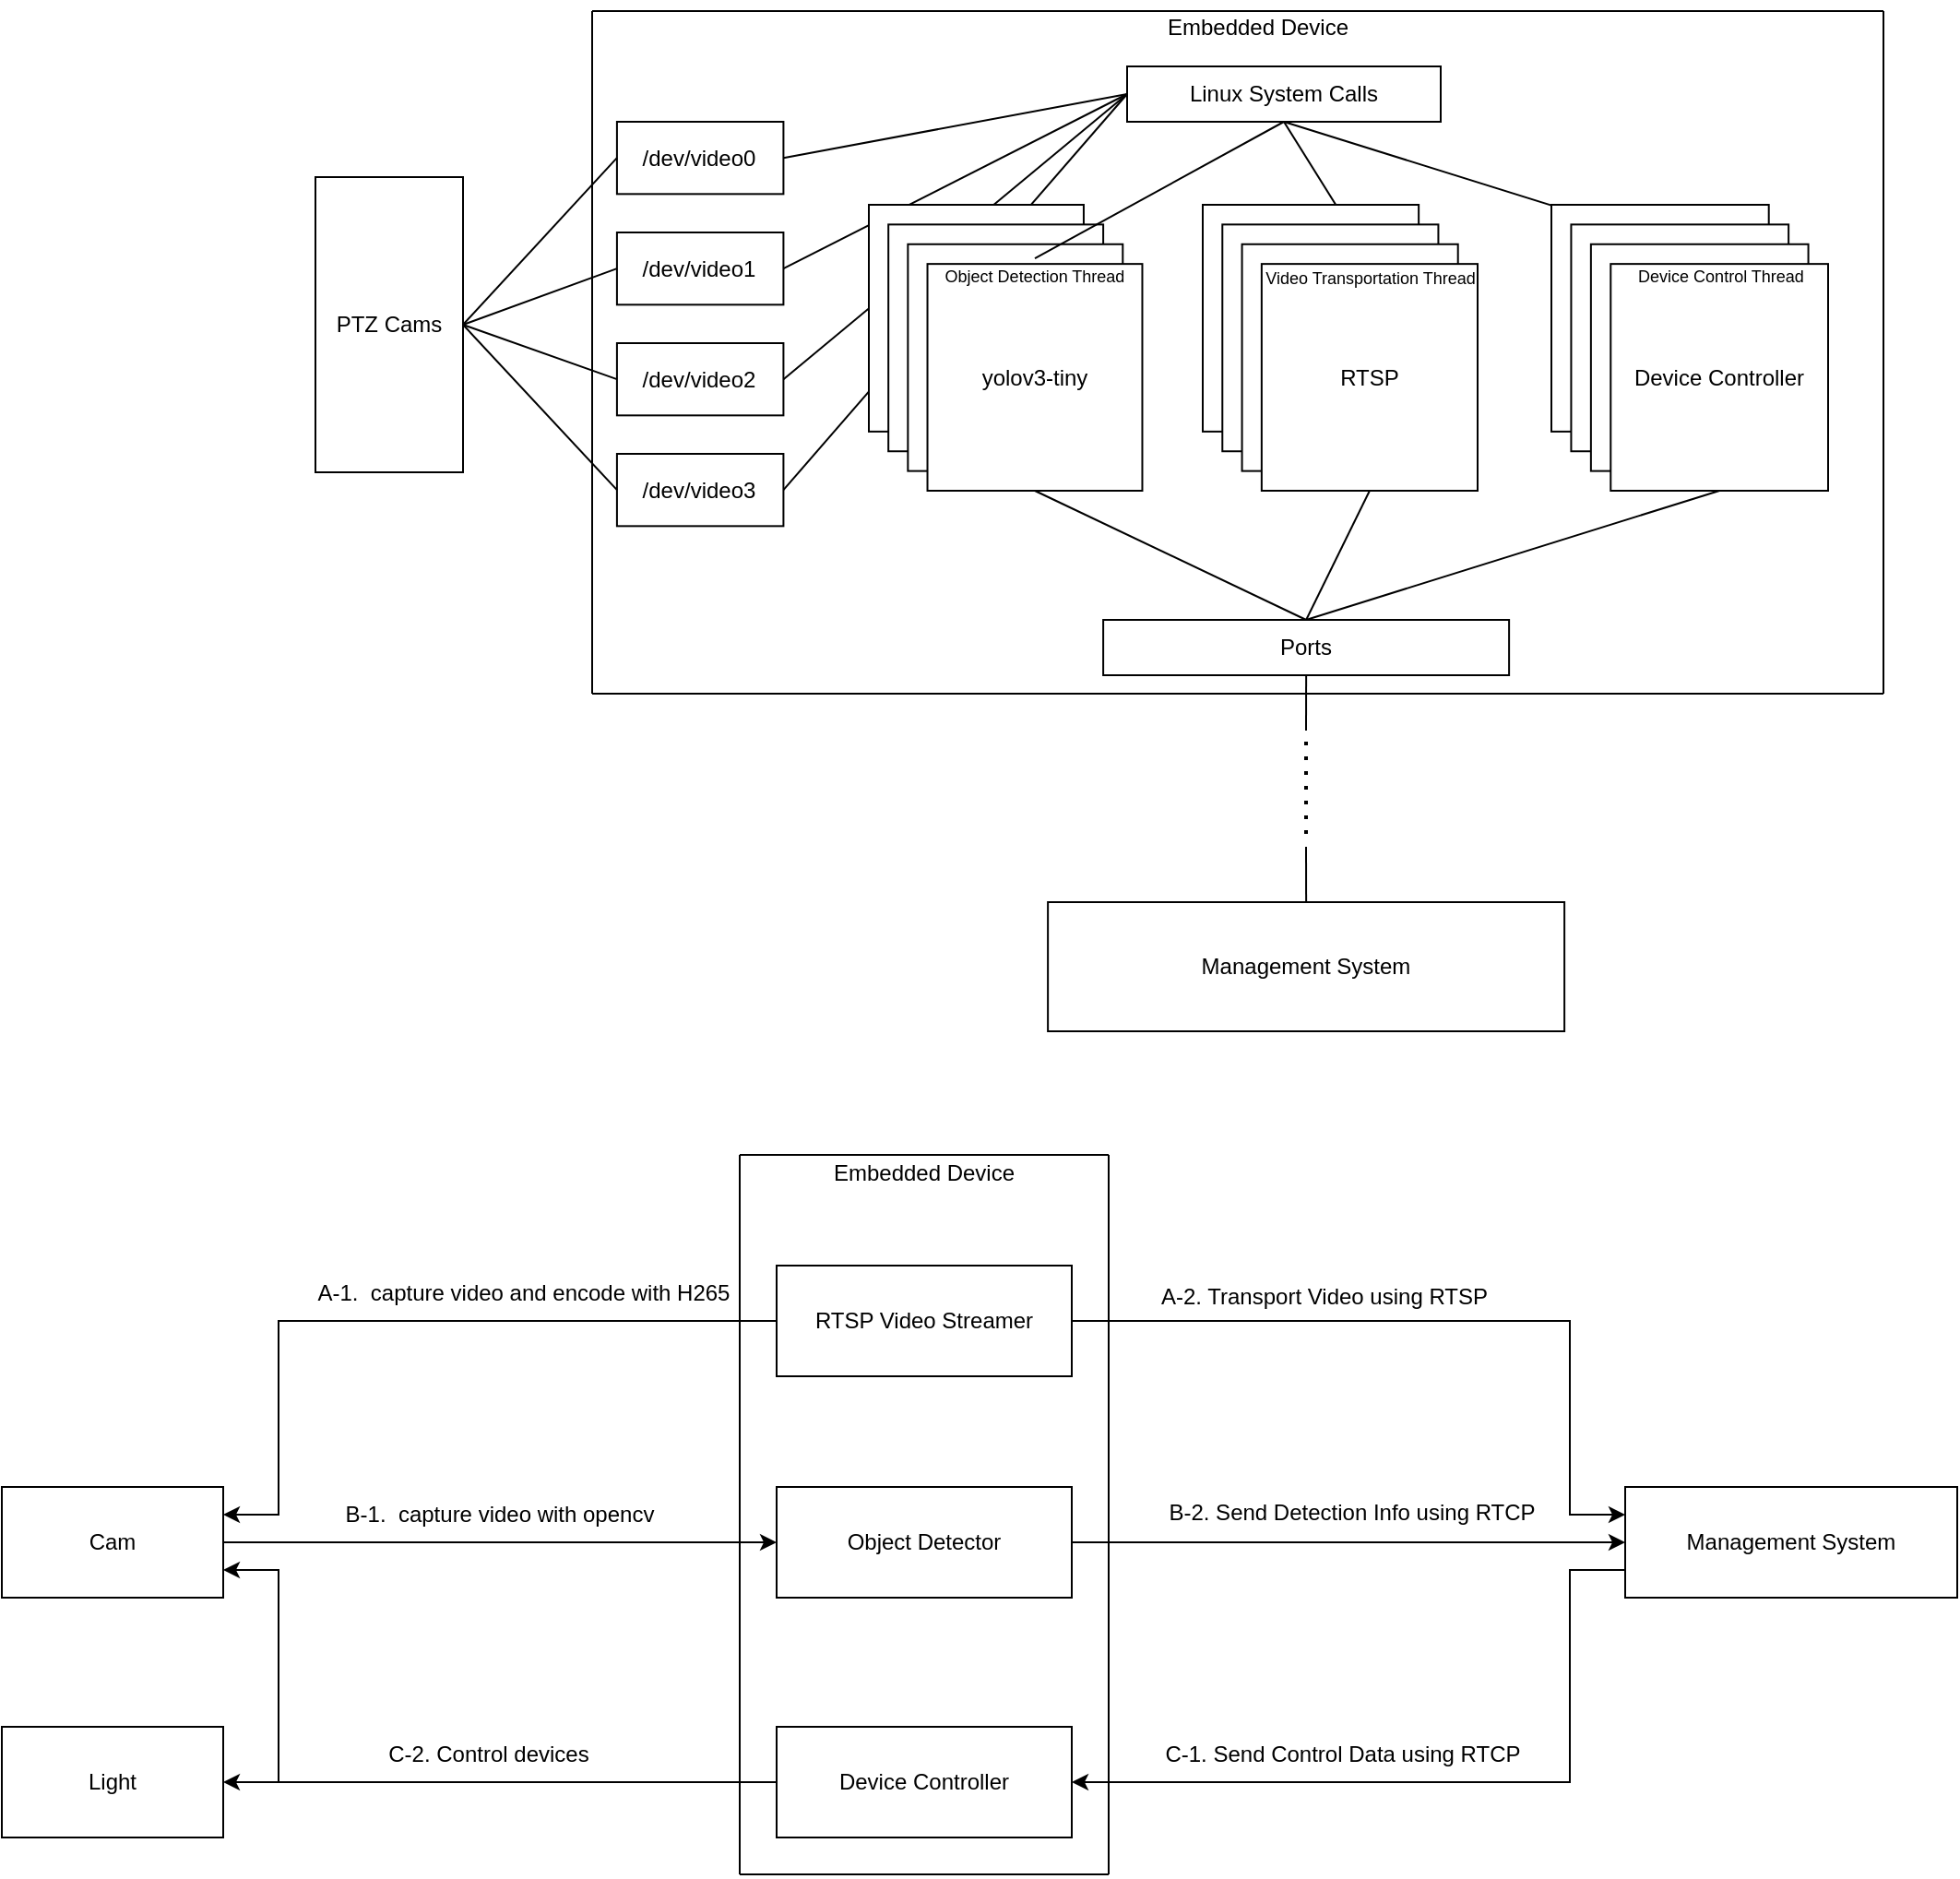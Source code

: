 <mxfile version="16.0.0" type="device"><diagram id="4np6QWJM0vsY9V0zJFTe" name="Page-1"><mxGraphModel dx="1637" dy="752" grid="1" gridSize="10" guides="1" tooltips="1" connect="1" arrows="1" fold="1" page="0" pageScale="1" pageWidth="850" pageHeight="1100" math="0" shadow="0"><root><mxCell id="0"/><mxCell id="1" parent="0"/><mxCell id="DKqdgTiAbGoC61azXbFO-49" value="" style="endArrow=none;html=1;rounded=0;exitX=1;exitY=0.5;exitDx=0;exitDy=0;entryX=0;entryY=0.5;entryDx=0;entryDy=0;" edge="1" parent="1" source="DKqdgTiAbGoC61azXbFO-12" target="DKqdgTiAbGoC61azXbFO-45"><mxGeometry width="50" height="50" relative="1" as="geometry"><mxPoint x="520" y="420" as="sourcePoint"/><mxPoint x="570" y="370" as="targetPoint"/></mxGeometry></mxCell><mxCell id="DKqdgTiAbGoC61azXbFO-48" value="" style="endArrow=none;html=1;rounded=0;exitX=1;exitY=0.5;exitDx=0;exitDy=0;entryX=0;entryY=0.5;entryDx=0;entryDy=0;" edge="1" parent="1" source="DKqdgTiAbGoC61azXbFO-10" target="DKqdgTiAbGoC61azXbFO-45"><mxGeometry width="50" height="50" relative="1" as="geometry"><mxPoint x="430" y="410" as="sourcePoint"/><mxPoint x="480" y="360" as="targetPoint"/></mxGeometry></mxCell><mxCell id="DKqdgTiAbGoC61azXbFO-47" value="" style="endArrow=none;html=1;rounded=0;exitX=1;exitY=0.5;exitDx=0;exitDy=0;entryX=0;entryY=0.5;entryDx=0;entryDy=0;" edge="1" parent="1" source="DKqdgTiAbGoC61azXbFO-9" target="DKqdgTiAbGoC61azXbFO-45"><mxGeometry width="50" height="50" relative="1" as="geometry"><mxPoint x="390" y="370" as="sourcePoint"/><mxPoint x="440" y="320" as="targetPoint"/></mxGeometry></mxCell><mxCell id="DKqdgTiAbGoC61azXbFO-7" value="PTZ Cams" style="rounded=0;whiteSpace=wrap;html=1;" vertex="1" parent="1"><mxGeometry x="120" y="200" width="80" height="160" as="geometry"/></mxCell><mxCell id="DKqdgTiAbGoC61azXbFO-2" value="" style="endArrow=none;html=1;rounded=0;" edge="1" parent="1"><mxGeometry width="50" height="50" relative="1" as="geometry"><mxPoint x="270" y="480" as="sourcePoint"/><mxPoint x="270" y="110" as="targetPoint"/></mxGeometry></mxCell><mxCell id="DKqdgTiAbGoC61azXbFO-3" value="" style="endArrow=none;html=1;rounded=0;" edge="1" parent="1"><mxGeometry width="50" height="50" relative="1" as="geometry"><mxPoint x="270" y="110" as="sourcePoint"/><mxPoint x="970" y="110" as="targetPoint"/></mxGeometry></mxCell><mxCell id="DKqdgTiAbGoC61azXbFO-4" value="" style="endArrow=none;html=1;rounded=0;" edge="1" parent="1"><mxGeometry width="50" height="50" relative="1" as="geometry"><mxPoint x="270" y="480.0" as="sourcePoint"/><mxPoint x="970" y="480.0" as="targetPoint"/></mxGeometry></mxCell><mxCell id="DKqdgTiAbGoC61azXbFO-5" value="" style="endArrow=none;html=1;rounded=0;" edge="1" parent="1"><mxGeometry width="50" height="50" relative="1" as="geometry"><mxPoint x="970" y="480" as="sourcePoint"/><mxPoint x="970" y="110" as="targetPoint"/></mxGeometry></mxCell><mxCell id="DKqdgTiAbGoC61azXbFO-40" value="Embedded Device" style="text;html=1;strokeColor=none;fillColor=none;align=center;verticalAlign=middle;whiteSpace=wrap;rounded=0;" vertex="1" parent="1"><mxGeometry x="571" y="104" width="120" height="30" as="geometry"/></mxCell><mxCell id="DKqdgTiAbGoC61azXbFO-42" value="" style="group" vertex="1" connectable="0" parent="1"><mxGeometry x="283.456" y="170" width="90.248" height="219.17" as="geometry"/></mxCell><mxCell id="DKqdgTiAbGoC61azXbFO-8" value="/dev/video0" style="rounded=0;whiteSpace=wrap;html=1;" vertex="1" parent="DKqdgTiAbGoC61azXbFO-42"><mxGeometry width="90.248" height="39.17" as="geometry"/></mxCell><mxCell id="DKqdgTiAbGoC61azXbFO-9" value="/dev/video1" style="rounded=0;whiteSpace=wrap;html=1;" vertex="1" parent="DKqdgTiAbGoC61azXbFO-42"><mxGeometry y="60" width="90.248" height="39.17" as="geometry"/></mxCell><mxCell id="DKqdgTiAbGoC61azXbFO-10" value="/dev/video2" style="rounded=0;whiteSpace=wrap;html=1;" vertex="1" parent="DKqdgTiAbGoC61azXbFO-42"><mxGeometry y="120" width="90.248" height="39.17" as="geometry"/></mxCell><mxCell id="DKqdgTiAbGoC61azXbFO-12" value="/dev/video3" style="rounded=0;whiteSpace=wrap;html=1;" vertex="1" parent="DKqdgTiAbGoC61azXbFO-42"><mxGeometry y="180" width="90.248" height="39.17" as="geometry"/></mxCell><mxCell id="DKqdgTiAbGoC61azXbFO-45" value="Linux System Calls" style="rounded=0;whiteSpace=wrap;html=1;" vertex="1" parent="1"><mxGeometry x="560" y="140" width="170" height="30" as="geometry"/></mxCell><mxCell id="DKqdgTiAbGoC61azXbFO-46" value="" style="endArrow=none;html=1;rounded=0;exitX=1;exitY=0.5;exitDx=0;exitDy=0;entryX=0;entryY=0.5;entryDx=0;entryDy=0;" edge="1" parent="1" source="DKqdgTiAbGoC61azXbFO-8" target="DKqdgTiAbGoC61azXbFO-45"><mxGeometry width="50" height="50" relative="1" as="geometry"><mxPoint x="430" y="190" as="sourcePoint"/><mxPoint x="480" y="140" as="targetPoint"/></mxGeometry></mxCell><mxCell id="DKqdgTiAbGoC61azXbFO-24" value="" style="rounded=0;whiteSpace=wrap;html=1;" vertex="1" parent="1"><mxGeometry x="420" y="215" width="116.471" height="122.931" as="geometry"/></mxCell><mxCell id="DKqdgTiAbGoC61azXbFO-25" value="" style="rounded=0;whiteSpace=wrap;html=1;" vertex="1" parent="1"><mxGeometry x="430.588" y="225.69" width="116.471" height="122.931" as="geometry"/></mxCell><mxCell id="DKqdgTiAbGoC61azXbFO-26" value="" style="rounded=0;whiteSpace=wrap;html=1;" vertex="1" parent="1"><mxGeometry x="441.176" y="236.379" width="116.471" height="122.931" as="geometry"/></mxCell><mxCell id="DKqdgTiAbGoC61azXbFO-28" value="yolov3-tiny" style="rounded=0;whiteSpace=wrap;html=1;" vertex="1" parent="1"><mxGeometry x="451.765" y="247.069" width="116.471" height="122.931" as="geometry"/></mxCell><mxCell id="DKqdgTiAbGoC61azXbFO-52" value="&lt;font style=&quot;font-size: 9px&quot;&gt;Object Detection Thread&lt;/font&gt;" style="text;html=1;strokeColor=none;fillColor=none;align=center;verticalAlign=middle;whiteSpace=wrap;rounded=0;" vertex="1" parent="1"><mxGeometry x="450" y="244.07" width="120" height="18.45" as="geometry"/></mxCell><mxCell id="DKqdgTiAbGoC61azXbFO-54" value="" style="endArrow=none;html=1;rounded=0;fontSize=9;entryX=0;entryY=0.5;entryDx=0;entryDy=0;exitX=1;exitY=0.5;exitDx=0;exitDy=0;" edge="1" parent="1" source="DKqdgTiAbGoC61azXbFO-7" target="DKqdgTiAbGoC61azXbFO-8"><mxGeometry width="50" height="50" relative="1" as="geometry"><mxPoint x="120" y="460" as="sourcePoint"/><mxPoint x="170" y="410" as="targetPoint"/></mxGeometry></mxCell><mxCell id="DKqdgTiAbGoC61azXbFO-55" value="" style="endArrow=none;html=1;rounded=0;fontSize=9;entryX=0;entryY=0.5;entryDx=0;entryDy=0;exitX=1;exitY=0.5;exitDx=0;exitDy=0;" edge="1" parent="1" source="DKqdgTiAbGoC61azXbFO-7" target="DKqdgTiAbGoC61azXbFO-9"><mxGeometry width="50" height="50" relative="1" as="geometry"><mxPoint x="180" y="430" as="sourcePoint"/><mxPoint x="230" y="380" as="targetPoint"/></mxGeometry></mxCell><mxCell id="DKqdgTiAbGoC61azXbFO-56" value="" style="endArrow=none;html=1;rounded=0;fontSize=9;entryX=0;entryY=0.5;entryDx=0;entryDy=0;exitX=1;exitY=0.5;exitDx=0;exitDy=0;" edge="1" parent="1" source="DKqdgTiAbGoC61azXbFO-7" target="DKqdgTiAbGoC61azXbFO-10"><mxGeometry width="50" height="50" relative="1" as="geometry"><mxPoint x="220" y="430" as="sourcePoint"/><mxPoint x="270" y="380" as="targetPoint"/></mxGeometry></mxCell><mxCell id="DKqdgTiAbGoC61azXbFO-57" value="" style="endArrow=none;html=1;rounded=0;fontSize=9;entryX=0;entryY=0.5;entryDx=0;entryDy=0;exitX=1;exitY=0.5;exitDx=0;exitDy=0;" edge="1" parent="1" source="DKqdgTiAbGoC61azXbFO-7" target="DKqdgTiAbGoC61azXbFO-12"><mxGeometry width="50" height="50" relative="1" as="geometry"><mxPoint x="170" y="450" as="sourcePoint"/><mxPoint x="220" y="400" as="targetPoint"/></mxGeometry></mxCell><mxCell id="DKqdgTiAbGoC61azXbFO-61" value="&lt;font style=&quot;font-size: 12px&quot;&gt;Ports&lt;/font&gt;" style="rounded=0;whiteSpace=wrap;html=1;fontSize=9;" vertex="1" parent="1"><mxGeometry x="547.06" y="440" width="220" height="30" as="geometry"/></mxCell><mxCell id="DKqdgTiAbGoC61azXbFO-68" value="" style="endArrow=none;html=1;rounded=0;fontSize=12;entryX=0.5;entryY=0;entryDx=0;entryDy=0;exitX=0.5;exitY=1;exitDx=0;exitDy=0;" edge="1" parent="1" source="DKqdgTiAbGoC61azXbFO-28" target="DKqdgTiAbGoC61azXbFO-61"><mxGeometry width="50" height="50" relative="1" as="geometry"><mxPoint x="450" y="540" as="sourcePoint"/><mxPoint x="500" y="490" as="targetPoint"/></mxGeometry></mxCell><mxCell id="DKqdgTiAbGoC61azXbFO-69" value="" style="endArrow=none;html=1;rounded=0;fontSize=12;entryX=0.5;entryY=1;entryDx=0;entryDy=0;exitX=0.5;exitY=0;exitDx=0;exitDy=0;" edge="1" parent="1" source="DKqdgTiAbGoC61azXbFO-61" target="DKqdgTiAbGoC61azXbFO-34"><mxGeometry width="50" height="50" relative="1" as="geometry"><mxPoint x="650" y="590" as="sourcePoint"/><mxPoint x="700" y="540" as="targetPoint"/></mxGeometry></mxCell><mxCell id="DKqdgTiAbGoC61azXbFO-70" value="" style="endArrow=none;html=1;rounded=0;fontSize=12;entryX=0.5;entryY=1;entryDx=0;entryDy=0;exitX=0.5;exitY=0;exitDx=0;exitDy=0;" edge="1" parent="1" source="DKqdgTiAbGoC61azXbFO-61" target="DKqdgTiAbGoC61azXbFO-39"><mxGeometry width="50" height="50" relative="1" as="geometry"><mxPoint x="830" y="460" as="sourcePoint"/><mxPoint x="880" y="410" as="targetPoint"/></mxGeometry></mxCell><mxCell id="DKqdgTiAbGoC61azXbFO-71" value="Management System" style="rounded=0;whiteSpace=wrap;html=1;fontSize=12;" vertex="1" parent="1"><mxGeometry x="517.06" y="593" width="280" height="70" as="geometry"/></mxCell><mxCell id="DKqdgTiAbGoC61azXbFO-73" value="" style="endArrow=none;html=1;rounded=0;fontSize=12;entryX=0.5;entryY=1;entryDx=0;entryDy=0;" edge="1" parent="1" target="DKqdgTiAbGoC61azXbFO-61"><mxGeometry width="50" height="50" relative="1" as="geometry"><mxPoint x="657" y="500" as="sourcePoint"/><mxPoint x="690" y="500" as="targetPoint"/></mxGeometry></mxCell><mxCell id="DKqdgTiAbGoC61azXbFO-74" value="" style="endArrow=none;dashed=1;html=1;dashPattern=1 3;strokeWidth=2;rounded=0;fontSize=12;" edge="1" parent="1"><mxGeometry width="50" height="50" relative="1" as="geometry"><mxPoint x="657" y="556" as="sourcePoint"/><mxPoint x="657" y="503" as="targetPoint"/></mxGeometry></mxCell><mxCell id="DKqdgTiAbGoC61azXbFO-75" value="" style="endArrow=none;html=1;rounded=0;fontSize=12;exitX=0.5;exitY=0;exitDx=0;exitDy=0;" edge="1" parent="1" source="DKqdgTiAbGoC61azXbFO-71"><mxGeometry width="50" height="50" relative="1" as="geometry"><mxPoint x="696" y="593" as="sourcePoint"/><mxPoint x="657" y="563" as="targetPoint"/></mxGeometry></mxCell><mxCell id="DKqdgTiAbGoC61azXbFO-76" value="" style="endArrow=none;html=1;rounded=0;fontSize=12;entryX=0.5;entryY=1;entryDx=0;entryDy=0;exitX=0.5;exitY=0;exitDx=0;exitDy=0;" edge="1" parent="1" source="DKqdgTiAbGoC61azXbFO-52" target="DKqdgTiAbGoC61azXbFO-45"><mxGeometry width="50" height="50" relative="1" as="geometry"><mxPoint x="320" y="620" as="sourcePoint"/><mxPoint x="370" y="570" as="targetPoint"/></mxGeometry></mxCell><mxCell id="DKqdgTiAbGoC61azXbFO-77" value="" style="endArrow=none;html=1;rounded=0;fontSize=12;entryX=0.5;entryY=1;entryDx=0;entryDy=0;exitX=0.5;exitY=0;exitDx=0;exitDy=0;" edge="1" parent="1" source="DKqdgTiAbGoC61azXbFO-50" target="DKqdgTiAbGoC61azXbFO-45"><mxGeometry width="50" height="50" relative="1" as="geometry"><mxPoint x="740" y="250" as="sourcePoint"/><mxPoint x="790" y="200" as="targetPoint"/></mxGeometry></mxCell><mxCell id="DKqdgTiAbGoC61azXbFO-78" value="" style="endArrow=none;html=1;rounded=0;fontSize=12;entryX=0.5;entryY=1;entryDx=0;entryDy=0;exitX=0.5;exitY=0;exitDx=0;exitDy=0;" edge="1" parent="1" source="DKqdgTiAbGoC61azXbFO-53" target="DKqdgTiAbGoC61azXbFO-45"><mxGeometry width="50" height="50" relative="1" as="geometry"><mxPoint x="740" y="240" as="sourcePoint"/><mxPoint x="790" y="190" as="targetPoint"/></mxGeometry></mxCell><mxCell id="DKqdgTiAbGoC61azXbFO-142" style="edgeStyle=orthogonalEdgeStyle;rounded=0;orthogonalLoop=1;jettySize=auto;html=1;exitX=1;exitY=0.5;exitDx=0;exitDy=0;fontSize=12;fontColor=default;" edge="1" parent="1" source="DKqdgTiAbGoC61azXbFO-80" target="DKqdgTiAbGoC61azXbFO-83"><mxGeometry relative="1" as="geometry"/></mxCell><mxCell id="DKqdgTiAbGoC61azXbFO-80" value="Cam" style="rounded=0;whiteSpace=wrap;html=1;" vertex="1" parent="1"><mxGeometry x="-50" y="910" width="120" height="60" as="geometry"/></mxCell><mxCell id="DKqdgTiAbGoC61azXbFO-154" style="edgeStyle=orthogonalEdgeStyle;rounded=0;orthogonalLoop=1;jettySize=auto;html=1;exitX=1;exitY=0.5;exitDx=0;exitDy=0;entryX=0;entryY=0.25;entryDx=0;entryDy=0;fontSize=12;fontColor=default;" edge="1" parent="1" source="DKqdgTiAbGoC61azXbFO-81" target="DKqdgTiAbGoC61azXbFO-82"><mxGeometry relative="1" as="geometry"><Array as="points"><mxPoint x="800" y="820"/><mxPoint x="800" y="925"/></Array></mxGeometry></mxCell><mxCell id="DKqdgTiAbGoC61azXbFO-155" style="edgeStyle=orthogonalEdgeStyle;rounded=0;orthogonalLoop=1;jettySize=auto;html=1;exitX=0;exitY=0.5;exitDx=0;exitDy=0;entryX=1;entryY=0.25;entryDx=0;entryDy=0;fontSize=12;fontColor=default;" edge="1" parent="1" source="DKqdgTiAbGoC61azXbFO-81" target="DKqdgTiAbGoC61azXbFO-80"><mxGeometry relative="1" as="geometry"><Array as="points"><mxPoint x="100" y="820"/><mxPoint x="100" y="925"/></Array></mxGeometry></mxCell><mxCell id="DKqdgTiAbGoC61azXbFO-81" value="RTSP Video Streamer" style="rounded=0;whiteSpace=wrap;html=1;" vertex="1" parent="1"><mxGeometry x="370" y="790" width="160" height="60" as="geometry"/></mxCell><mxCell id="DKqdgTiAbGoC61azXbFO-151" style="edgeStyle=orthogonalEdgeStyle;rounded=0;orthogonalLoop=1;jettySize=auto;html=1;exitX=0;exitY=0.75;exitDx=0;exitDy=0;entryX=1;entryY=0.5;entryDx=0;entryDy=0;fontSize=12;fontColor=default;" edge="1" parent="1" source="DKqdgTiAbGoC61azXbFO-82" target="DKqdgTiAbGoC61azXbFO-84"><mxGeometry relative="1" as="geometry"><Array as="points"><mxPoint x="800" y="955"/><mxPoint x="800" y="1070"/></Array></mxGeometry></mxCell><mxCell id="DKqdgTiAbGoC61azXbFO-82" value="Management System" style="rounded=0;whiteSpace=wrap;html=1;" vertex="1" parent="1"><mxGeometry x="830" y="910" width="180" height="60" as="geometry"/></mxCell><mxCell id="DKqdgTiAbGoC61azXbFO-143" style="edgeStyle=orthogonalEdgeStyle;rounded=0;orthogonalLoop=1;jettySize=auto;html=1;exitX=1;exitY=0.5;exitDx=0;exitDy=0;entryX=0;entryY=0.5;entryDx=0;entryDy=0;fontSize=12;fontColor=default;" edge="1" parent="1" source="DKqdgTiAbGoC61azXbFO-83" target="DKqdgTiAbGoC61azXbFO-82"><mxGeometry relative="1" as="geometry"/></mxCell><mxCell id="DKqdgTiAbGoC61azXbFO-83" value="Object Detector" style="rounded=0;whiteSpace=wrap;html=1;" vertex="1" parent="1"><mxGeometry x="370" y="910" width="160" height="60" as="geometry"/></mxCell><mxCell id="DKqdgTiAbGoC61azXbFO-149" style="edgeStyle=orthogonalEdgeStyle;rounded=0;orthogonalLoop=1;jettySize=auto;html=1;exitX=0;exitY=0.5;exitDx=0;exitDy=0;fontSize=12;fontColor=default;" edge="1" parent="1" source="DKqdgTiAbGoC61azXbFO-84" target="DKqdgTiAbGoC61azXbFO-148"><mxGeometry relative="1" as="geometry"/></mxCell><mxCell id="DKqdgTiAbGoC61azXbFO-150" style="edgeStyle=orthogonalEdgeStyle;rounded=0;orthogonalLoop=1;jettySize=auto;html=1;exitX=0;exitY=0.5;exitDx=0;exitDy=0;entryX=1;entryY=0.75;entryDx=0;entryDy=0;fontSize=12;fontColor=default;" edge="1" parent="1" source="DKqdgTiAbGoC61azXbFO-84" target="DKqdgTiAbGoC61azXbFO-80"><mxGeometry relative="1" as="geometry"><Array as="points"><mxPoint x="100" y="1070"/><mxPoint x="100" y="955"/></Array></mxGeometry></mxCell><mxCell id="DKqdgTiAbGoC61azXbFO-84" value="Device Controller" style="rounded=0;whiteSpace=wrap;html=1;" vertex="1" parent="1"><mxGeometry x="370" y="1040" width="160" height="60" as="geometry"/></mxCell><mxCell id="DKqdgTiAbGoC61azXbFO-88" value="Embedded Device" style="text;html=1;strokeColor=none;fillColor=none;align=center;verticalAlign=middle;whiteSpace=wrap;rounded=0;fontSize=12;" vertex="1" parent="1"><mxGeometry x="370" y="720" width="160" height="40" as="geometry"/></mxCell><mxCell id="DKqdgTiAbGoC61azXbFO-93" value="" style="group" vertex="1" connectable="0" parent="1"><mxGeometry x="350" y="730" width="200" height="390" as="geometry"/></mxCell><mxCell id="DKqdgTiAbGoC61azXbFO-89" value="" style="endArrow=none;html=1;rounded=0;fontSize=12;" edge="1" parent="DKqdgTiAbGoC61azXbFO-93"><mxGeometry width="50" height="50" relative="1" as="geometry"><mxPoint y="390" as="sourcePoint"/><mxPoint as="targetPoint"/></mxGeometry></mxCell><mxCell id="DKqdgTiAbGoC61azXbFO-90" value="" style="endArrow=none;html=1;rounded=0;fontSize=12;" edge="1" parent="DKqdgTiAbGoC61azXbFO-93"><mxGeometry width="50" height="50" relative="1" as="geometry"><mxPoint as="sourcePoint"/><mxPoint x="200" as="targetPoint"/></mxGeometry></mxCell><mxCell id="DKqdgTiAbGoC61azXbFO-91" value="" style="endArrow=none;html=1;rounded=0;fontSize=12;" edge="1" parent="DKqdgTiAbGoC61azXbFO-93"><mxGeometry width="50" height="50" relative="1" as="geometry"><mxPoint x="200" y="390" as="sourcePoint"/><mxPoint x="200" as="targetPoint"/></mxGeometry></mxCell><mxCell id="DKqdgTiAbGoC61azXbFO-92" value="" style="endArrow=none;html=1;rounded=0;fontSize=12;" edge="1" parent="DKqdgTiAbGoC61azXbFO-93"><mxGeometry width="50" height="50" relative="1" as="geometry"><mxPoint y="390" as="sourcePoint"/><mxPoint x="200" y="390" as="targetPoint"/></mxGeometry></mxCell><mxCell id="DKqdgTiAbGoC61azXbFO-101" value="A-1.&amp;nbsp; capture video and encode with H265" style="text;html=1;strokeColor=none;fillColor=none;align=center;verticalAlign=middle;whiteSpace=wrap;rounded=0;fontSize=12;fontColor=default;" vertex="1" parent="1"><mxGeometry x="113" y="790" width="240" height="30" as="geometry"/></mxCell><mxCell id="DKqdgTiAbGoC61azXbFO-102" value="A-2. Transport Video using RTSP" style="text;html=1;strokeColor=none;fillColor=none;align=center;verticalAlign=middle;whiteSpace=wrap;rounded=0;fontSize=12;fontColor=default;" vertex="1" parent="1"><mxGeometry x="552.06" y="792" width="230" height="30" as="geometry"/></mxCell><mxCell id="DKqdgTiAbGoC61azXbFO-116" value="B-2. Send Detection Info using RTCP" style="text;html=1;strokeColor=none;fillColor=none;align=center;verticalAlign=middle;whiteSpace=wrap;rounded=0;fontSize=12;fontColor=default;" vertex="1" parent="1"><mxGeometry x="567.06" y="909" width="230" height="30" as="geometry"/></mxCell><mxCell id="DKqdgTiAbGoC61azXbFO-133" value="C-2. Control devices" style="text;html=1;strokeColor=none;fillColor=none;align=center;verticalAlign=middle;whiteSpace=wrap;rounded=0;fontSize=12;fontColor=default;" vertex="1" parent="1"><mxGeometry x="114.0" y="1040" width="200" height="30" as="geometry"/></mxCell><mxCell id="DKqdgTiAbGoC61azXbFO-144" value="B-1.&amp;nbsp; capture video with opencv" style="text;html=1;strokeColor=none;fillColor=none;align=center;verticalAlign=middle;whiteSpace=wrap;rounded=0;fontSize=12;fontColor=default;" vertex="1" parent="1"><mxGeometry x="120" y="910" width="200" height="30" as="geometry"/></mxCell><mxCell id="DKqdgTiAbGoC61azXbFO-148" value="Light" style="rounded=0;whiteSpace=wrap;html=1;" vertex="1" parent="1"><mxGeometry x="-50" y="1040" width="120" height="60" as="geometry"/></mxCell><mxCell id="DKqdgTiAbGoC61azXbFO-152" value="C-1. Send Control Data using RTCP" style="text;html=1;strokeColor=none;fillColor=none;align=center;verticalAlign=middle;whiteSpace=wrap;rounded=0;fontSize=12;fontColor=default;" vertex="1" parent="1"><mxGeometry x="561.96" y="1040" width="230" height="30" as="geometry"/></mxCell><mxCell id="DKqdgTiAbGoC61azXbFO-31" value="" style="rounded=0;whiteSpace=wrap;html=1;" vertex="1" parent="1"><mxGeometry x="601" y="215" width="117.071" height="122.931" as="geometry"/></mxCell><mxCell id="DKqdgTiAbGoC61azXbFO-32" value="" style="rounded=0;whiteSpace=wrap;html=1;" vertex="1" parent="1"><mxGeometry x="611.643" y="225.69" width="117.071" height="122.931" as="geometry"/></mxCell><mxCell id="DKqdgTiAbGoC61azXbFO-33" value="" style="rounded=0;whiteSpace=wrap;html=1;" vertex="1" parent="1"><mxGeometry x="622.286" y="236.379" width="117.071" height="122.931" as="geometry"/></mxCell><mxCell id="DKqdgTiAbGoC61azXbFO-34" value="RTSP" style="rounded=0;whiteSpace=wrap;html=1;" vertex="1" parent="1"><mxGeometry x="632.929" y="247.069" width="117.071" height="122.931" as="geometry"/></mxCell><mxCell id="DKqdgTiAbGoC61azXbFO-50" value="&lt;font style=&quot;font-size: 9px&quot;&gt;Video Transportation Thread&lt;/font&gt;" style="text;html=1;strokeColor=none;fillColor=none;align=center;verticalAlign=middle;whiteSpace=wrap;rounded=0;" vertex="1" parent="1"><mxGeometry x="631.93" y="245.07" width="120" height="18.45" as="geometry"/></mxCell><mxCell id="DKqdgTiAbGoC61azXbFO-36" value="" style="rounded=0;whiteSpace=wrap;html=1;" vertex="1" parent="1"><mxGeometry x="790" y="215" width="117.857" height="122.931" as="geometry"/></mxCell><mxCell id="DKqdgTiAbGoC61azXbFO-37" value="" style="rounded=0;whiteSpace=wrap;html=1;" vertex="1" parent="1"><mxGeometry x="800.714" y="225.69" width="117.857" height="122.931" as="geometry"/></mxCell><mxCell id="DKqdgTiAbGoC61azXbFO-38" value="" style="rounded=0;whiteSpace=wrap;html=1;" vertex="1" parent="1"><mxGeometry x="811.429" y="236.379" width="117.857" height="122.931" as="geometry"/></mxCell><mxCell id="DKqdgTiAbGoC61azXbFO-39" value="Device Controller" style="rounded=0;whiteSpace=wrap;html=1;" vertex="1" parent="1"><mxGeometry x="822.143" y="247.069" width="117.857" height="122.931" as="geometry"/></mxCell><mxCell id="DKqdgTiAbGoC61azXbFO-53" value="&lt;font style=&quot;font-size: 9px&quot;&gt;Device Control Thread&lt;/font&gt;" style="text;html=1;strokeColor=none;fillColor=none;align=center;verticalAlign=middle;whiteSpace=wrap;rounded=0;" vertex="1" parent="1"><mxGeometry x="822.14" y="244.07" width="120" height="18.45" as="geometry"/></mxCell></root></mxGraphModel></diagram></mxfile>